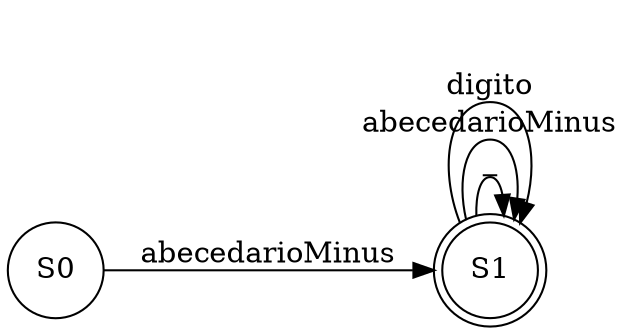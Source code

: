 digraph G {
  rankdir=LR 
S0 [shape=circle label="S0"] 
S1 [shape=doublecircle label="S1"] 
S0->S1 [label="abecedarioMinus"]
S1->S1 [label="_"]
S1->S1 [label="abecedarioMinus"]
S1->S1 [label="digito"]
}
